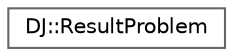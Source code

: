 digraph "Graphical Class Hierarchy"
{
 // LATEX_PDF_SIZE
  bgcolor="transparent";
  edge [fontname=Helvetica,fontsize=10,labelfontname=Helvetica,labelfontsize=10];
  node [fontname=Helvetica,fontsize=10,shape=box,height=0.2,width=0.4];
  rankdir="LR";
  Node0 [id="Node000000",label="DJ::ResultProblem",height=0.2,width=0.4,color="grey40", fillcolor="white", style="filled",URL="$struct_d_j_1_1_result_problem.html",tooltip="Struct for keeping track of info for a problem."];
}
